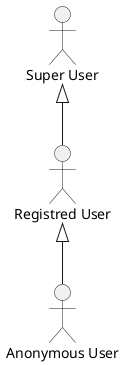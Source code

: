 @startuml
skinparam packageStyle rectangle
actor "Registred User" as usr
actor "Anonymous User" as ausr
actor "Super User" as susr

susr <|-- usr
usr <|-- ausr
@enduml